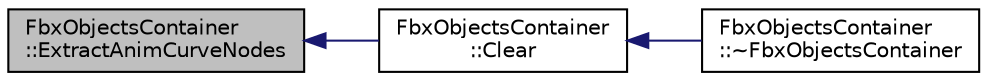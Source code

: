 digraph "FbxObjectsContainer::ExtractAnimCurveNodes"
{
  edge [fontname="Helvetica",fontsize="10",labelfontname="Helvetica",labelfontsize="10"];
  node [fontname="Helvetica",fontsize="10",shape=record];
  rankdir="LR";
  Node17 [label="FbxObjectsContainer\l::ExtractAnimCurveNodes",height=0.2,width=0.4,color="black", fillcolor="grey75", style="filled", fontcolor="black"];
  Node17 -> Node18 [dir="back",color="midnightblue",fontsize="10",style="solid",fontname="Helvetica"];
  Node18 [label="FbxObjectsContainer\l::Clear",height=0.2,width=0.4,color="black", fillcolor="white", style="filled",URL="$class_fbx_objects_container.html#aef67efbc03df0eb8c643a680bab44737"];
  Node18 -> Node19 [dir="back",color="midnightblue",fontsize="10",style="solid",fontname="Helvetica"];
  Node19 [label="FbxObjectsContainer\l::~FbxObjectsContainer",height=0.2,width=0.4,color="black", fillcolor="white", style="filled",URL="$class_fbx_objects_container.html#a1c5d2be12ce25c7f996f16dcc0b98c35"];
}

